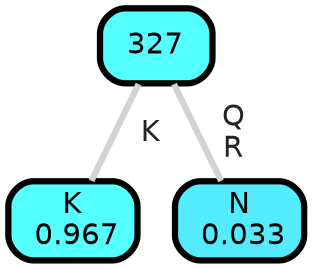 graph Tree {
node [shape=box, style="filled, rounded",color="black",penwidth="3",fontcolor="black",                 fontname=helvetica] ;
graph [ranksep="0 equally", splines=straight,                 bgcolor=transparent, dpi=200] ;
edge [fontname=helvetica, fontweight=bold,fontcolor=grey14,color=lightgray] ;
0 [label="K
 0.967", fillcolor="#55ffff"] ;
1 [label="327", fillcolor="#55feff"] ;
2 [label="N
 0.033", fillcolor="#55ebff"] ;
1 -- 0 [label=" K",penwidth=3] ;
1 -- 2 [label=" Q\n R",penwidth=3] ;
{rank = same;}}

